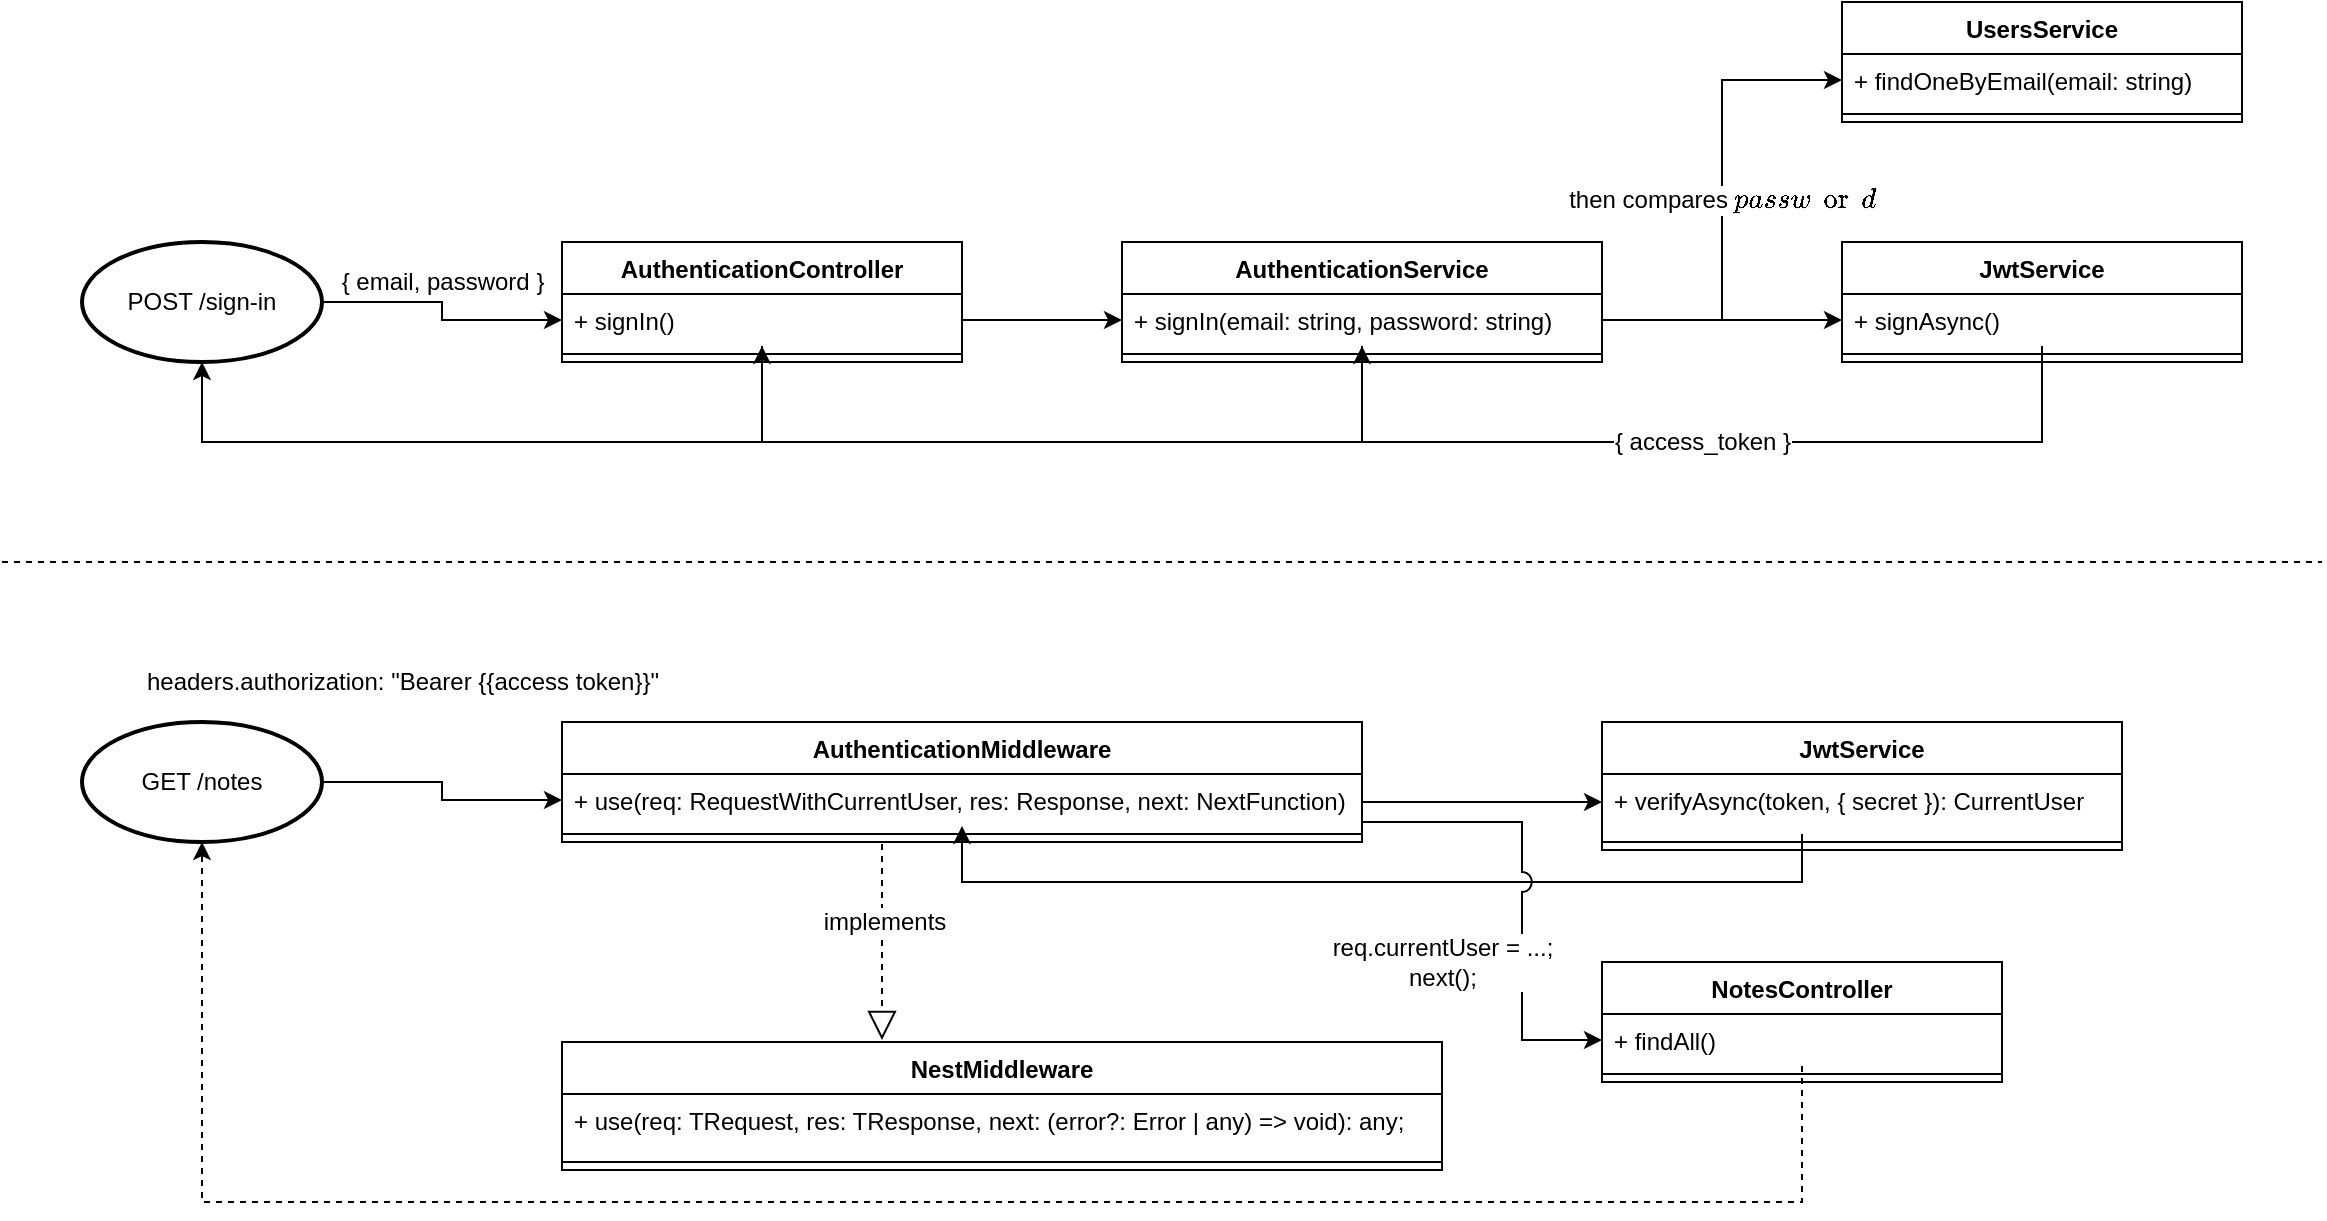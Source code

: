 <mxfile version="24.7.8">
  <diagram id="kzwBUI8nKqK5ffFbKFHB" name="Page-1">
    <mxGraphModel dx="2292" dy="957" grid="1" gridSize="10" guides="1" tooltips="1" connect="1" arrows="1" fold="1" page="0" pageScale="1" pageWidth="850" pageHeight="1100" math="0" shadow="0">
      <root>
        <mxCell id="0" />
        <mxCell id="1" parent="0" />
        <mxCell id="1Z-v9feT9iV5zxbu_Myu-7" value="AuthenticationController" style="swimlane;fontStyle=1;align=center;verticalAlign=top;childLayout=stackLayout;horizontal=1;startSize=26;horizontalStack=0;resizeParent=1;resizeParentMax=0;resizeLast=0;collapsible=1;marginBottom=0;whiteSpace=wrap;html=1;perimeterSpacing=1;swimlaneFillColor=none;gradientColor=none;swimlaneLine=1;" vertex="1" parent="1">
          <mxGeometry x="-200" y="240" width="200" height="60" as="geometry" />
        </mxCell>
        <mxCell id="1Z-v9feT9iV5zxbu_Myu-8" value="+&amp;nbsp;signIn()" style="text;strokeColor=none;fillColor=none;align=left;verticalAlign=top;spacingLeft=4;spacingRight=4;overflow=hidden;rotatable=0;points=[[0,0.5],[1,0.5]];portConstraint=eastwest;whiteSpace=wrap;html=1;" vertex="1" parent="1Z-v9feT9iV5zxbu_Myu-7">
          <mxGeometry y="26" width="200" height="26" as="geometry" />
        </mxCell>
        <mxCell id="1Z-v9feT9iV5zxbu_Myu-9" value="" style="line;strokeWidth=1;fillColor=none;align=left;verticalAlign=middle;spacingTop=-1;spacingLeft=3;spacingRight=3;rotatable=0;labelPosition=right;points=[];portConstraint=eastwest;strokeColor=inherit;" vertex="1" parent="1Z-v9feT9iV5zxbu_Myu-7">
          <mxGeometry y="52" width="200" height="8" as="geometry" />
        </mxCell>
        <mxCell id="1Z-v9feT9iV5zxbu_Myu-13" value="{ email, password }" style="edgeStyle=orthogonalEdgeStyle;rounded=0;orthogonalLoop=1;jettySize=auto;html=1;fontSize=12;" edge="1" parent="1" source="1Z-v9feT9iV5zxbu_Myu-12" target="1Z-v9feT9iV5zxbu_Myu-8">
          <mxGeometry x="-0.07" y="-10" relative="1" as="geometry">
            <mxPoint x="10" y="-10" as="offset" />
          </mxGeometry>
        </mxCell>
        <mxCell id="1Z-v9feT9iV5zxbu_Myu-12" value="POST /sign-in" style="strokeWidth=2;html=1;shape=mxgraph.flowchart.start_1;whiteSpace=wrap;" vertex="1" parent="1">
          <mxGeometry x="-440" y="240" width="120" height="60" as="geometry" />
        </mxCell>
        <mxCell id="1Z-v9feT9iV5zxbu_Myu-14" value="AuthenticationService" style="swimlane;fontStyle=1;align=center;verticalAlign=top;childLayout=stackLayout;horizontal=1;startSize=26;horizontalStack=0;resizeParent=1;resizeParentMax=0;resizeLast=0;collapsible=1;marginBottom=0;whiteSpace=wrap;html=1;perimeterSpacing=1;swimlaneFillColor=none;gradientColor=none;swimlaneLine=1;" vertex="1" parent="1">
          <mxGeometry x="80" y="240" width="240" height="60" as="geometry" />
        </mxCell>
        <mxCell id="1Z-v9feT9iV5zxbu_Myu-15" value="+&amp;nbsp;signIn(email: string, password: string)" style="text;strokeColor=none;fillColor=none;align=left;verticalAlign=top;spacingLeft=4;spacingRight=4;overflow=hidden;rotatable=0;points=[[0,0.5],[1,0.5]];portConstraint=eastwest;whiteSpace=wrap;html=1;" vertex="1" parent="1Z-v9feT9iV5zxbu_Myu-14">
          <mxGeometry y="26" width="240" height="26" as="geometry" />
        </mxCell>
        <mxCell id="1Z-v9feT9iV5zxbu_Myu-16" value="" style="line;strokeWidth=1;fillColor=none;align=left;verticalAlign=middle;spacingTop=-1;spacingLeft=3;spacingRight=3;rotatable=0;labelPosition=right;points=[];portConstraint=eastwest;strokeColor=inherit;" vertex="1" parent="1Z-v9feT9iV5zxbu_Myu-14">
          <mxGeometry y="52" width="240" height="8" as="geometry" />
        </mxCell>
        <mxCell id="1Z-v9feT9iV5zxbu_Myu-17" value="JwtService" style="swimlane;fontStyle=1;align=center;verticalAlign=top;childLayout=stackLayout;horizontal=1;startSize=26;horizontalStack=0;resizeParent=1;resizeParentMax=0;resizeLast=0;collapsible=1;marginBottom=0;whiteSpace=wrap;html=1;perimeterSpacing=1;swimlaneFillColor=none;gradientColor=none;swimlaneLine=1;" vertex="1" parent="1">
          <mxGeometry x="440" y="240" width="200" height="60" as="geometry" />
        </mxCell>
        <mxCell id="1Z-v9feT9iV5zxbu_Myu-18" value="+&amp;nbsp;signAsync()" style="text;strokeColor=none;fillColor=none;align=left;verticalAlign=top;spacingLeft=4;spacingRight=4;overflow=hidden;rotatable=0;points=[[0,0.5],[1,0.5]];portConstraint=eastwest;whiteSpace=wrap;html=1;" vertex="1" parent="1Z-v9feT9iV5zxbu_Myu-17">
          <mxGeometry y="26" width="200" height="26" as="geometry" />
        </mxCell>
        <mxCell id="1Z-v9feT9iV5zxbu_Myu-19" value="" style="line;strokeWidth=1;fillColor=none;align=left;verticalAlign=middle;spacingTop=-1;spacingLeft=3;spacingRight=3;rotatable=0;labelPosition=right;points=[];portConstraint=eastwest;strokeColor=inherit;" vertex="1" parent="1Z-v9feT9iV5zxbu_Myu-17">
          <mxGeometry y="52" width="200" height="8" as="geometry" />
        </mxCell>
        <mxCell id="1Z-v9feT9iV5zxbu_Myu-20" value="UsersService" style="swimlane;fontStyle=1;align=center;verticalAlign=top;childLayout=stackLayout;horizontal=1;startSize=26;horizontalStack=0;resizeParent=1;resizeParentMax=0;resizeLast=0;collapsible=1;marginBottom=0;whiteSpace=wrap;html=1;perimeterSpacing=1;swimlaneFillColor=none;gradientColor=none;swimlaneLine=1;" vertex="1" parent="1">
          <mxGeometry x="440" y="120" width="200" height="60" as="geometry" />
        </mxCell>
        <mxCell id="1Z-v9feT9iV5zxbu_Myu-21" value="+&amp;nbsp;findOneByEmail(email: string)" style="text;strokeColor=none;fillColor=none;align=left;verticalAlign=top;spacingLeft=4;spacingRight=4;overflow=hidden;rotatable=0;points=[[0,0.5],[1,0.5]];portConstraint=eastwest;whiteSpace=wrap;html=1;" vertex="1" parent="1Z-v9feT9iV5zxbu_Myu-20">
          <mxGeometry y="26" width="200" height="26" as="geometry" />
        </mxCell>
        <mxCell id="1Z-v9feT9iV5zxbu_Myu-22" value="" style="line;strokeWidth=1;fillColor=none;align=left;verticalAlign=middle;spacingTop=-1;spacingLeft=3;spacingRight=3;rotatable=0;labelPosition=right;points=[];portConstraint=eastwest;strokeColor=inherit;" vertex="1" parent="1Z-v9feT9iV5zxbu_Myu-20">
          <mxGeometry y="52" width="200" height="8" as="geometry" />
        </mxCell>
        <mxCell id="1Z-v9feT9iV5zxbu_Myu-23" value="then compares `password`" style="edgeStyle=orthogonalEdgeStyle;rounded=0;orthogonalLoop=1;jettySize=auto;html=1;fontSize=12;" edge="1" parent="1" source="1Z-v9feT9iV5zxbu_Myu-15" target="1Z-v9feT9iV5zxbu_Myu-21">
          <mxGeometry relative="1" as="geometry" />
        </mxCell>
        <mxCell id="1Z-v9feT9iV5zxbu_Myu-24" style="edgeStyle=orthogonalEdgeStyle;rounded=0;orthogonalLoop=1;jettySize=auto;html=1;" edge="1" parent="1" source="1Z-v9feT9iV5zxbu_Myu-15" target="1Z-v9feT9iV5zxbu_Myu-18">
          <mxGeometry relative="1" as="geometry" />
        </mxCell>
        <mxCell id="1Z-v9feT9iV5zxbu_Myu-27" value="{&amp;nbsp;access_token }" style="edgeStyle=orthogonalEdgeStyle;rounded=0;orthogonalLoop=1;jettySize=auto;html=1;fontSize=12;" edge="1" parent="1" source="1Z-v9feT9iV5zxbu_Myu-18" target="1Z-v9feT9iV5zxbu_Myu-15">
          <mxGeometry relative="1" as="geometry">
            <Array as="points">
              <mxPoint x="540" y="340" />
              <mxPoint x="200" y="340" />
            </Array>
          </mxGeometry>
        </mxCell>
        <mxCell id="1Z-v9feT9iV5zxbu_Myu-28" style="edgeStyle=orthogonalEdgeStyle;rounded=0;orthogonalLoop=1;jettySize=auto;html=1;" edge="1" parent="1" source="1Z-v9feT9iV5zxbu_Myu-8" target="1Z-v9feT9iV5zxbu_Myu-15">
          <mxGeometry relative="1" as="geometry" />
        </mxCell>
        <mxCell id="1Z-v9feT9iV5zxbu_Myu-29" style="edgeStyle=orthogonalEdgeStyle;rounded=0;orthogonalLoop=1;jettySize=auto;html=1;" edge="1" parent="1" source="1Z-v9feT9iV5zxbu_Myu-15" target="1Z-v9feT9iV5zxbu_Myu-8">
          <mxGeometry relative="1" as="geometry">
            <Array as="points">
              <mxPoint x="200" y="340" />
              <mxPoint x="-100" y="340" />
            </Array>
          </mxGeometry>
        </mxCell>
        <mxCell id="1Z-v9feT9iV5zxbu_Myu-30" style="edgeStyle=orthogonalEdgeStyle;rounded=0;orthogonalLoop=1;jettySize=auto;html=1;" edge="1" parent="1" source="1Z-v9feT9iV5zxbu_Myu-8" target="1Z-v9feT9iV5zxbu_Myu-12">
          <mxGeometry relative="1" as="geometry">
            <Array as="points">
              <mxPoint x="-100" y="340" />
              <mxPoint x="-380" y="340" />
            </Array>
          </mxGeometry>
        </mxCell>
        <mxCell id="1Z-v9feT9iV5zxbu_Myu-31" value="NotesController" style="swimlane;fontStyle=1;align=center;verticalAlign=top;childLayout=stackLayout;horizontal=1;startSize=26;horizontalStack=0;resizeParent=1;resizeParentMax=0;resizeLast=0;collapsible=1;marginBottom=0;whiteSpace=wrap;html=1;perimeterSpacing=1;swimlaneFillColor=none;gradientColor=none;swimlaneLine=1;" vertex="1" parent="1">
          <mxGeometry x="320" y="600" width="200" height="60" as="geometry" />
        </mxCell>
        <mxCell id="1Z-v9feT9iV5zxbu_Myu-32" value="+&amp;nbsp;findAll()" style="text;strokeColor=none;fillColor=none;align=left;verticalAlign=top;spacingLeft=4;spacingRight=4;overflow=hidden;rotatable=0;points=[[0,0.5],[1,0.5]];portConstraint=eastwest;whiteSpace=wrap;html=1;" vertex="1" parent="1Z-v9feT9iV5zxbu_Myu-31">
          <mxGeometry y="26" width="200" height="26" as="geometry" />
        </mxCell>
        <mxCell id="1Z-v9feT9iV5zxbu_Myu-33" value="" style="line;strokeWidth=1;fillColor=none;align=left;verticalAlign=middle;spacingTop=-1;spacingLeft=3;spacingRight=3;rotatable=0;labelPosition=right;points=[];portConstraint=eastwest;strokeColor=inherit;" vertex="1" parent="1Z-v9feT9iV5zxbu_Myu-31">
          <mxGeometry y="52" width="200" height="8" as="geometry" />
        </mxCell>
        <mxCell id="1Z-v9feT9iV5zxbu_Myu-35" value="headers.authorization: &quot;Bearer {{access token}}&quot;" style="edgeStyle=orthogonalEdgeStyle;rounded=0;orthogonalLoop=1;jettySize=auto;html=1;fontSize=12;" edge="1" parent="1" source="1Z-v9feT9iV5zxbu_Myu-34" target="1Z-v9feT9iV5zxbu_Myu-37">
          <mxGeometry x="-0.38" y="50" relative="1" as="geometry">
            <mxPoint as="offset" />
          </mxGeometry>
        </mxCell>
        <mxCell id="1Z-v9feT9iV5zxbu_Myu-34" value="GET /notes" style="strokeWidth=2;html=1;shape=mxgraph.flowchart.start_1;whiteSpace=wrap;" vertex="1" parent="1">
          <mxGeometry x="-440" y="480" width="120" height="60" as="geometry" />
        </mxCell>
        <mxCell id="1Z-v9feT9iV5zxbu_Myu-36" value="AuthenticationMiddleware" style="swimlane;fontStyle=1;align=center;verticalAlign=top;childLayout=stackLayout;horizontal=1;startSize=26;horizontalStack=0;resizeParent=1;resizeParentMax=0;resizeLast=0;collapsible=1;marginBottom=0;whiteSpace=wrap;html=1;perimeterSpacing=1;swimlaneFillColor=none;gradientColor=none;swimlaneLine=1;" vertex="1" parent="1">
          <mxGeometry x="-200" y="480" width="400" height="60" as="geometry" />
        </mxCell>
        <mxCell id="1Z-v9feT9iV5zxbu_Myu-37" value="+&amp;nbsp;use(req: RequestWithCurrentUser, res: Response, next: NextFunction)" style="text;strokeColor=none;fillColor=none;align=left;verticalAlign=top;spacingLeft=4;spacingRight=4;overflow=hidden;rotatable=0;points=[[0,0.5],[1,0.5]];portConstraint=eastwest;whiteSpace=wrap;html=1;" vertex="1" parent="1Z-v9feT9iV5zxbu_Myu-36">
          <mxGeometry y="26" width="400" height="26" as="geometry" />
        </mxCell>
        <mxCell id="1Z-v9feT9iV5zxbu_Myu-38" value="" style="line;strokeWidth=1;fillColor=none;align=left;verticalAlign=middle;spacingTop=-1;spacingLeft=3;spacingRight=3;rotatable=0;labelPosition=right;points=[];portConstraint=eastwest;strokeColor=inherit;" vertex="1" parent="1Z-v9feT9iV5zxbu_Myu-36">
          <mxGeometry y="52" width="400" height="8" as="geometry" />
        </mxCell>
        <mxCell id="1Z-v9feT9iV5zxbu_Myu-39" value="NestMiddleware" style="swimlane;fontStyle=1;align=center;verticalAlign=top;childLayout=stackLayout;horizontal=1;startSize=26;horizontalStack=0;resizeParent=1;resizeParentMax=0;resizeLast=0;collapsible=1;marginBottom=0;whiteSpace=wrap;html=1;perimeterSpacing=1;swimlaneFillColor=none;gradientColor=none;swimlaneLine=1;" vertex="1" parent="1">
          <mxGeometry x="-200" y="640" width="440" height="64" as="geometry" />
        </mxCell>
        <mxCell id="1Z-v9feT9iV5zxbu_Myu-40" value="+&amp;nbsp;use(req: TRequest, res: TResponse, next: (error?: Error | any) =&amp;gt; void): any;" style="text;strokeColor=none;fillColor=none;align=left;verticalAlign=top;spacingLeft=4;spacingRight=4;overflow=hidden;rotatable=0;points=[[0,0.5],[1,0.5]];portConstraint=eastwest;whiteSpace=wrap;html=1;" vertex="1" parent="1Z-v9feT9iV5zxbu_Myu-39">
          <mxGeometry y="26" width="440" height="30" as="geometry" />
        </mxCell>
        <mxCell id="1Z-v9feT9iV5zxbu_Myu-41" value="" style="line;strokeWidth=1;fillColor=none;align=left;verticalAlign=middle;spacingTop=-1;spacingLeft=3;spacingRight=3;rotatable=0;labelPosition=right;points=[];portConstraint=eastwest;strokeColor=inherit;" vertex="1" parent="1Z-v9feT9iV5zxbu_Myu-39">
          <mxGeometry y="56" width="440" height="8" as="geometry" />
        </mxCell>
        <mxCell id="1Z-v9feT9iV5zxbu_Myu-42" value="implements" style="endArrow=block;dashed=1;endFill=0;endSize=12;html=1;rounded=0;fontSize=12;edgeStyle=orthogonalEdgeStyle;" edge="1" parent="1" source="1Z-v9feT9iV5zxbu_Myu-36" target="1Z-v9feT9iV5zxbu_Myu-39">
          <mxGeometry x="-0.201" y="1" width="160" relative="1" as="geometry">
            <mxPoint x="-80" y="730" as="sourcePoint" />
            <mxPoint x="80" y="730" as="targetPoint" />
            <Array as="points">
              <mxPoint x="-40" y="610" />
              <mxPoint x="-40" y="610" />
            </Array>
            <mxPoint as="offset" />
          </mxGeometry>
        </mxCell>
        <mxCell id="1Z-v9feT9iV5zxbu_Myu-43" value="JwtService" style="swimlane;fontStyle=1;align=center;verticalAlign=top;childLayout=stackLayout;horizontal=1;startSize=26;horizontalStack=0;resizeParent=1;resizeParentMax=0;resizeLast=0;collapsible=1;marginBottom=0;whiteSpace=wrap;html=1;perimeterSpacing=1;swimlaneFillColor=none;gradientColor=none;swimlaneLine=1;" vertex="1" parent="1">
          <mxGeometry x="320" y="480" width="260" height="64" as="geometry" />
        </mxCell>
        <mxCell id="1Z-v9feT9iV5zxbu_Myu-44" value="+&amp;nbsp;verifyAsync(token, { secret }): CurrentUser" style="text;strokeColor=none;fillColor=none;align=left;verticalAlign=top;spacingLeft=4;spacingRight=4;overflow=hidden;rotatable=0;points=[[0,0.5],[1,0.5]];portConstraint=eastwest;whiteSpace=wrap;html=1;" vertex="1" parent="1Z-v9feT9iV5zxbu_Myu-43">
          <mxGeometry y="26" width="260" height="30" as="geometry" />
        </mxCell>
        <mxCell id="1Z-v9feT9iV5zxbu_Myu-45" value="" style="line;strokeWidth=1;fillColor=none;align=left;verticalAlign=middle;spacingTop=-1;spacingLeft=3;spacingRight=3;rotatable=0;labelPosition=right;points=[];portConstraint=eastwest;strokeColor=inherit;" vertex="1" parent="1Z-v9feT9iV5zxbu_Myu-43">
          <mxGeometry y="56" width="260" height="8" as="geometry" />
        </mxCell>
        <mxCell id="1Z-v9feT9iV5zxbu_Myu-46" style="edgeStyle=orthogonalEdgeStyle;rounded=0;orthogonalLoop=1;jettySize=auto;html=1;" edge="1" parent="1" source="1Z-v9feT9iV5zxbu_Myu-37" target="1Z-v9feT9iV5zxbu_Myu-44">
          <mxGeometry relative="1" as="geometry">
            <Array as="points">
              <mxPoint x="230" y="520" />
              <mxPoint x="230" y="520" />
            </Array>
          </mxGeometry>
        </mxCell>
        <mxCell id="1Z-v9feT9iV5zxbu_Myu-47" style="edgeStyle=orthogonalEdgeStyle;rounded=0;orthogonalLoop=1;jettySize=auto;html=1;" edge="1" parent="1" source="1Z-v9feT9iV5zxbu_Myu-44" target="1Z-v9feT9iV5zxbu_Myu-37">
          <mxGeometry relative="1" as="geometry">
            <Array as="points">
              <mxPoint x="420" y="560" />
              <mxPoint y="560" />
            </Array>
          </mxGeometry>
        </mxCell>
        <mxCell id="1Z-v9feT9iV5zxbu_Myu-48" value="&lt;div&gt;req.currentUser = ...;&lt;/div&gt;next();" style="edgeStyle=orthogonalEdgeStyle;rounded=0;orthogonalLoop=1;jettySize=auto;html=1;fontSize=12;jumpStyle=arc;jumpSize=10;" edge="1" parent="1" source="1Z-v9feT9iV5zxbu_Myu-37" target="1Z-v9feT9iV5zxbu_Myu-32">
          <mxGeometry x="0.31" y="-40" relative="1" as="geometry">
            <Array as="points">
              <mxPoint x="280" y="530" />
              <mxPoint x="280" y="639" />
            </Array>
            <mxPoint as="offset" />
          </mxGeometry>
        </mxCell>
        <mxCell id="1Z-v9feT9iV5zxbu_Myu-49" style="edgeStyle=orthogonalEdgeStyle;rounded=0;orthogonalLoop=1;jettySize=auto;html=1;dashed=1;" edge="1" parent="1" source="1Z-v9feT9iV5zxbu_Myu-32" target="1Z-v9feT9iV5zxbu_Myu-34">
          <mxGeometry relative="1" as="geometry">
            <Array as="points">
              <mxPoint x="420" y="720" />
              <mxPoint x="-380" y="720" />
            </Array>
          </mxGeometry>
        </mxCell>
        <mxCell id="1Z-v9feT9iV5zxbu_Myu-50" value="" style="endArrow=none;dashed=1;html=1;rounded=0;" edge="1" parent="1">
          <mxGeometry width="50" height="50" relative="1" as="geometry">
            <mxPoint x="-480" y="400" as="sourcePoint" />
            <mxPoint x="680" y="400" as="targetPoint" />
          </mxGeometry>
        </mxCell>
      </root>
    </mxGraphModel>
  </diagram>
</mxfile>
